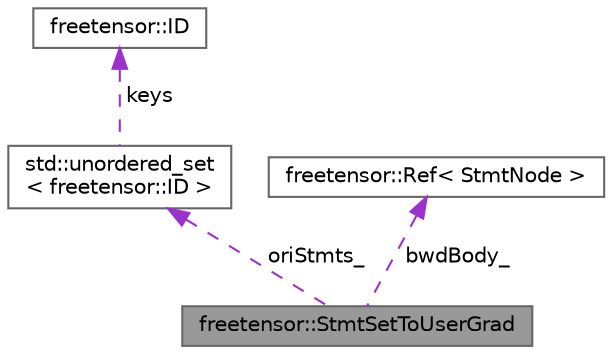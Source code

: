 digraph "freetensor::StmtSetToUserGrad"
{
 // LATEX_PDF_SIZE
  bgcolor="transparent";
  edge [fontname=Helvetica,fontsize=10,labelfontname=Helvetica,labelfontsize=10];
  node [fontname=Helvetica,fontsize=10,shape=box,height=0.2,width=0.4];
  Node1 [label="freetensor::StmtSetToUserGrad",height=0.2,width=0.4,color="gray40", fillcolor="grey60", style="filled", fontcolor="black",tooltip=" "];
  Node2 -> Node1 [dir="back",color="darkorchid3",style="dashed",label=" oriStmts_" ];
  Node2 [label="std::unordered_set\l\< freetensor::ID \>",height=0.2,width=0.4,color="gray40", fillcolor="white", style="filled",tooltip=" "];
  Node3 -> Node2 [dir="back",color="darkorchid3",style="dashed",label=" keys" ];
  Node3 [label="freetensor::ID",height=0.2,width=0.4,color="gray40", fillcolor="white", style="filled",URL="$classfreetensor_1_1ID.html",tooltip=" "];
  Node4 -> Node1 [dir="back",color="darkorchid3",style="dashed",label=" bwdBody_" ];
  Node4 [label="freetensor::Ref\< StmtNode \>",height=0.2,width=0.4,color="gray40", fillcolor="white", style="filled",URL="$classfreetensor_1_1Ref.html",tooltip=" "];
}
